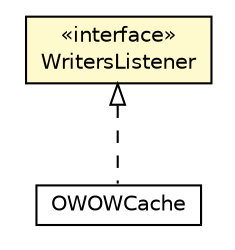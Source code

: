 #!/usr/local/bin/dot
#
# Class diagram 
# Generated by UMLGraph version R5_6-24-gf6e263 (http://www.umlgraph.org/)
#

digraph G {
	edge [fontname="Helvetica",fontsize=10,labelfontname="Helvetica",labelfontsize=10];
	node [fontname="Helvetica",fontsize=10,shape=plaintext];
	nodesep=0.25;
	ranksep=0.5;
	// com.orientechnologies.orient.core.storage.cache.OCachePointer.WritersListener
	c812032 [label=<<table title="com.orientechnologies.orient.core.storage.cache.OCachePointer.WritersListener" border="0" cellborder="1" cellspacing="0" cellpadding="2" port="p" bgcolor="lemonChiffon" href="./OCachePointer.WritersListener.html">
		<tr><td><table border="0" cellspacing="0" cellpadding="1">
<tr><td align="center" balign="center"> &#171;interface&#187; </td></tr>
<tr><td align="center" balign="center"> WritersListener </td></tr>
		</table></td></tr>
		</table>>, URL="./OCachePointer.WritersListener.html", fontname="Helvetica", fontcolor="black", fontsize=10.0];
	// com.orientechnologies.orient.core.storage.cache.local.OWOWCache
	c812039 [label=<<table title="com.orientechnologies.orient.core.storage.cache.local.OWOWCache" border="0" cellborder="1" cellspacing="0" cellpadding="2" port="p" href="./local/OWOWCache.html">
		<tr><td><table border="0" cellspacing="0" cellpadding="1">
<tr><td align="center" balign="center"> OWOWCache </td></tr>
		</table></td></tr>
		</table>>, URL="./local/OWOWCache.html", fontname="Helvetica", fontcolor="black", fontsize=10.0];
	//com.orientechnologies.orient.core.storage.cache.local.OWOWCache implements com.orientechnologies.orient.core.storage.cache.OCachePointer.WritersListener
	c812032:p -> c812039:p [dir=back,arrowtail=empty,style=dashed];
}

